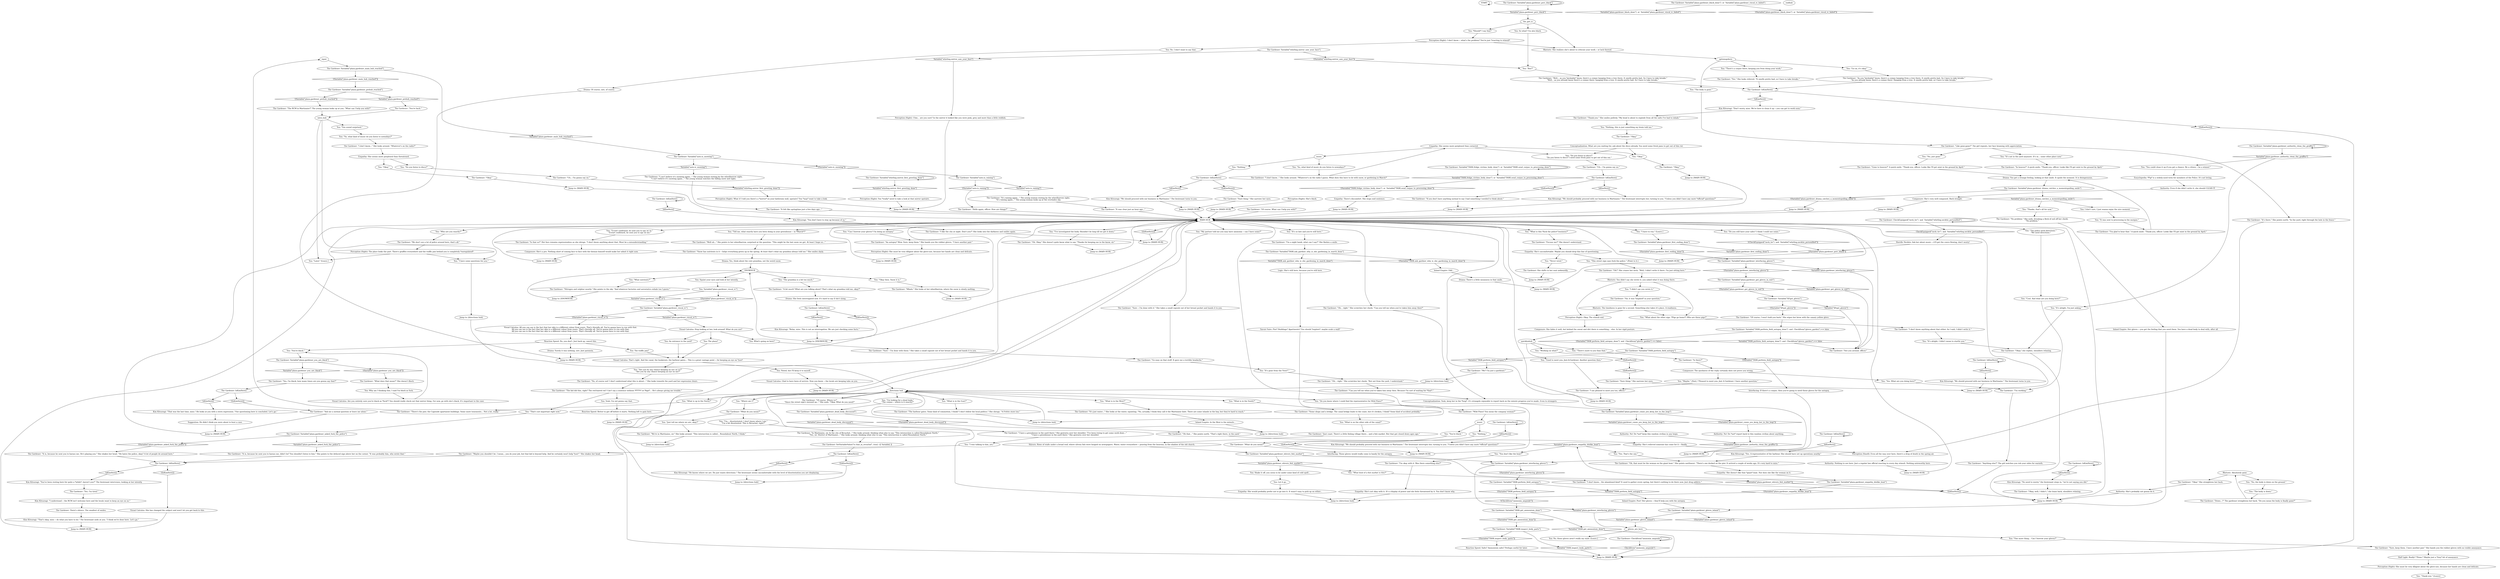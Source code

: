 # PLAZA / THE GARDENER
# The Gardener stands on the corner of Whirling and is there to help you navigate the streets of Martinaise. Later it turns out she's a Union spy. You get to know from here that Joyce is in town.
# ==================================================
digraph G {
	  0 [label="START"];
	  1 [label="input"];
	  2 [label="Savoir Faire: Pier? Buildings? Apartments? You should *explore*, maybe scale a wall?"];
	  3 [label="The Gardener: IsKimHere()"];
	  4 [label="IsKimHere()", shape=diamond];
	  5 [label="!(IsKimHere())", shape=diamond];
	  6 [label="You: \"The body is down.\""];
	  7 [label="The Gardener: \"Oh... right.\" She scratches her cheek. \"Can you tell me when you've taken him away then?\""];
	  8 [label="You: \"The body is gone.\""];
	  9 [label="You: \"Go on, it's okay.\""];
	  10 [label="You: \"But?\""];
	  11 [label="The Gardener: Variable[\"whirling.mirror_first_greeting_done\"]"];
	  12 [label="Variable[\"whirling.mirror_first_greeting_done\"]", shape=diamond];
	  13 [label="!(Variable[\"whirling.mirror_first_greeting_done\"])", shape=diamond];
	  14 [label="The Gardener: IsKimHere()"];
	  15 [label="IsKimHere()", shape=diamond];
	  16 [label="!(IsKimHere())", shape=diamond];
	  17 [label="The Gardener: IsKimHere()"];
	  18 [label="IsKimHere()", shape=diamond];
	  19 [label="!(IsKimHere())", shape=diamond];
	  20 [label="You: \"Yes. That's the one.\""];
	  21 [label="You: \"You don't like the boat?\""];
	  22 [label="You: Let it go."];
	  23 [label="The Gardener: \"Anything else?\" The girl watches you rub your sides for warmth."];
	  24 [label="You: \"Working on what?\""];
	  25 [label="You: \"Cool. And what are you doing here?\""];
	  26 [label="The Gardener: \"Of course. Where to?\"\n\"Since the street sign's messed up...\" She nods. \"Okay. What do you need?\""];
	  27 [label="You: \"Thanks, that's all for now.\""];
	  28 [label="You: What's going on here?"];
	  29 [label="You: The traffic jam?"];
	  30 [label="You: Why am I thinking this, I said I'm black as fuck."];
	  31 [label="music"];
	  32 [label="You: \"Nothing, this is just something my brain told me.\""];
	  33 [label="The Gardener: CheckItem(\"ammonia_ampoule\")"];
	  34 [label="CheckItem(\"ammonia_ampoule\")", shape=diamond];
	  35 [label="!(CheckItem(\"ammonia_ampoule\"))", shape=diamond];
	  36 [label="Inland Empire: Her gloves -- you get the feeling that you need them. You have a dead body to deal with, after all."];
	  37 [label="Composure: She's very well composed. Back straight."];
	  38 [label="The Gardener: Variable[\"plaza.gardener_authority_clean_the_graffito\"]"];
	  39 [label="Variable[\"plaza.gardener_authority_clean_the_graffito\"]", shape=diamond];
	  40 [label="!(Variable[\"plaza.gardener_authority_clean_the_graffito\"])", shape=diamond];
	  41 [label="Jump to: [MAIN HUB]"];
	  42 [label="The Gardener: Variable[\"plaza.gardener_perc_black\"]"];
	  43 [label="Variable[\"plaza.gardener_perc_black\"]", shape=diamond];
	  44 [label="!(Variable[\"plaza.gardener_perc_black\"])", shape=diamond];
	  45 [label="music"];
	  46 [label="The Gardener: IsKimHere()"];
	  47 [label="IsKimHere()", shape=diamond];
	  48 [label="!(IsKimHere())", shape=diamond];
	  49 [label="The Gardener: \"I have a greenhouse in the yard there.\" She gestures over her shoulder. \"I've been trying to get some work done...\"\n\"I have a greenhouse in the yard there.\" She gestures over her shoulder. "];
	  50 [label="The Gardener: \"It's there.\" She points north. \"In the yard, right through the hole in the fence.\""];
	  51 [label="You: \"It was sent to processing in the morgue.\""];
	  52 [label="Drama: Of course, sire, of course."];
	  53 [label="Perception (Sight): Okay. The stimuli end."];
	  54 [label="You: \"It's alright, I didn't mean to startle you.\""];
	  55 [label="Encyclopedia: *Pig* is a widely-used term for members of the Police. It's not loving."];
	  56 [label="The Gardener: \"Okay.\" She straightens her back."];
	  57 [label="You: \"It's gone from the *tree*.\""];
	  58 [label="Jump to: [MAIN HUB]"];
	  59 [label="Rhetoric: She realizes she's about to criticize your work -- or lack thereof."];
	  60 [label="You: \"You're black.\""];
	  61 [label="You: \"So, what kind of music do you listen to nowadays?\""];
	  62 [label="The Gardener: \"We don't see a lot of police around here, that's all.\""];
	  63 [label="The Gardener: \"Me? I'm just a gardener.\""];
	  64 [label="Interfacing: Those gloves would really come in handy for the autopsy."];
	  65 [label="The Gardener: CheckEquipped(\"neck_tie\")  and  Variable[\"whirling.necktie_personified\"]"];
	  66 [label="CheckEquipped(\"neck_tie\")  and  Variable[\"whirling.necktie_personified\"]", shape=diamond];
	  67 [label="!(CheckEquipped(\"neck_tie\")  and  Variable[\"whirling.necktie_personified\"])", shape=diamond];
	  68 [label="The Gardener: \"Sure -- I'm done with them.\" She takes a small capsule out of her breast pocket and hands it to you."];
	  69 [label="Drama: Surely it was nothing, sire. Just paranoia."];
	  70 [label="You: Yeah, I'm not gonna say that."];
	  71 [label="You: \"I was talking to him, yes.\""];
	  72 [label="The Gardener: Variable[\"TASK.fridge_victims_body_done\"]  or  Variable[\"TASK.send_corpse_to_processing_done\"]"];
	  73 [label="Variable[\"TASK.fridge_victims_body_done\"]  or  Variable[\"TASK.send_corpse_to_processing_done\"]", shape=diamond];
	  74 [label="!(Variable[\"TASK.fridge_victims_body_done\"]  or  Variable[\"TASK.send_corpse_to_processing_done\"])", shape=diamond];
	  75 [label="Jump to: [MAIN HUB]"];
	  76 [label="The Gardener: IsKimHere()"];
	  77 [label="IsKimHere()", shape=diamond];
	  78 [label="!(IsKimHere())", shape=diamond];
	  79 [label="Jump to: [directions hub]"];
	  80 [label="Composure: She hides it well, but behind the sweat and dirt there is something... else. In her rigid posture."];
	  81 [label="Authority: Nothing to see here. Just a regular law official reacting to every day stimuli. Nothing noteworthy here."];
	  82 [label="Jump to: [directions hub]"];
	  83 [label="The Gardener: \"Of course. What can I help you with?\""];
	  84 [label="The Gardener: \"Of course, I won't hold you back.\" She wipes her brow with the canary yellow glove."];
	  85 [label="The Gardener: \"There's the pier, the Capeside apartment buildings. Some more tenements... Not a lot, really.\""];
	  86 [label="You: \"What is on the other side of the canal?\""];
	  87 [label="Conceptualization: Yeah, keep her in the *loop*. It's strangely enjoyable to report back on the minute progress you've made. Even to strangers."];
	  88 [label="The Gardener: IsKimHere()"];
	  89 [label="IsKimHere()", shape=diamond];
	  90 [label="!(IsKimHere())", shape=diamond];
	  91 [label="The Gardener: \"I'm a night hawk, what can I say?\" She flashes a smile."];
	  92 [label="Drama: There's a little meanness in that smile."];
	  93 [label="Perception (Smell): Even all the way over here, there's a drop of death in the spring air."];
	  94 [label="You: No. I don't want to say that."];
	  95 [label="Kim Kitsuragi: \"No need to worry,\" the lieutenant steps in, \"we're not saying you did.\""];
	  96 [label="The Gardener: \"Oh. Okay.\" She doesn't quite know what to say. \"Thanks for keeping me in the know, sir.\""];
	  97 [label="Jump to: [MAIN HUB]"];
	  98 [label="You: Shake it off, you seem to be under some kind of cold spell..."];
	  99 [label="The Gardener: Variable[\"plaza.gardener_black_done\"]  or  Variable[\"plaza.gardener_viscal_rc_failed\"]"];
	  100 [label="Variable[\"plaza.gardener_black_done\"]  or  Variable[\"plaza.gardener_viscal_rc_failed\"]", shape=diamond];
	  101 [label="!(Variable[\"plaza.gardener_black_done\"]  or  Variable[\"plaza.gardener_viscal_rc_failed\"])", shape=diamond];
	  102 [label="Jump to: [MAIN HUB]"];
	  103 [label="You: \"I have some questions for you.\""];
	  104 [label="The Gardener: \"It's raining again...\" The young woman resting by the wheelbarrow sighs.\n\"It's raining again...\" The young woman looks up at the overladen sky."];
	  105 [label="gloves_are_here"];
	  106 [label="You: \"My partner told me you may have ammonia -- can I have some?\""];
	  107 [label="You: \"What is in the East?\""];
	  108 [label="The Gardener: \"The harbour gates. Some kind of commotion, I think? I don't follow the local politics.\" She shrugs. \"A Frittte store too.\""];
	  109 [label="You: \"What is in the West?\""];
	  110 [label="Jump to: [directions hub]"];
	  111 [label="Rhetoric: You didn't say she wrote it, you asked what it was doing there."];
	  112 [label="Authority: No! Do *not* keep this random civilian in any loops."];
	  113 [label="The Gardener: \"Snow has nutrients in it -- helps everything green up in the spring. At least that's what my grandma always told me.\" She smiles shyly."];
	  114 [label="The Gardener: \"Mhmh.\" She looks at her wheelbarrow, where the snow is slowly melting."];
	  115 [label="You: \"Are you by any chance keeping an eye on us?\"\n\"Are you by any chance keeping an eye on me?\""];
	  116 [label="Kim Kitsuragi: \"We should probably proceed with our business in Martinaise.\" The lieutenant interrupts her, turning to you. \"Unless you didn't have any more *official* questions?\""];
	  117 [label="You: \"Do you listen to disco?\"\n\"Do you listen to disco? I need some fresh jams to get out of this rut.\""];
	  118 [label="Jump to: [MAIN HUB]"];
	  119 [label="Jump to: [MAIN HUB]"];
	  120 [label="You: \"What about the other sign. *Pigs go home*? Who are these pigs?\""];
	  121 [label="Authority: Even if she didn't write it, she should CLEAN IT."];
	  122 [label="The Gardener: \"Like gone-gone?\" The girl repeats, her face beaming with appreciation."];
	  123 [label="The Gardener: Variable[\"plaza.gardener_main_hub_reached\"]"];
	  124 [label="Variable[\"plaza.gardener_main_hub_reached\"]", shape=diamond];
	  125 [label="!(Variable[\"plaza.gardener_main_hub_reached\"])", shape=diamond];
	  126 [label="The Gardener: \"Yes.\" She looks relieved. \"It smells pretty bad, so I have to take breaks.\""];
	  127 [label="Kim Kitsuragi: \"Yes. A representative of the harbour. She should have set up operations nearby.\""];
	  128 [label="You: \"What is in the South?\""];
	  129 [label="You: \"Maybe.\" (Nod.) \"Pleased to meet you, Just A Gardener. I have another question.\""];
	  130 [label="You: Squint your eyes and look at her intently."];
	  131 [label="You: Variable[\"plaza.gardener_viscal_rc\"]"];
	  132 [label="Variable[\"plaza.gardener_viscal_rc\"]", shape=diamond];
	  133 [label="!(Variable[\"plaza.gardener_viscal_rc\"])", shape=diamond];
	  134 [label="The Gardener: Variable[\"plaza.gardener_viscal_rc\"]"];
	  135 [label="Variable[\"plaza.gardener_viscal_rc\"]", shape=diamond];
	  136 [label="!(Variable[\"plaza.gardener_viscal_rc\"])", shape=diamond];
	  137 [label="Visual Calculus: Are you entirely sure you're black as *fuck*? You should really check out that mirror thing. For now, go with she's black. It's important to the case."];
	  138 [label="Jump to: [MAIN HUB]"];
	  139 [label="The Gardener: Variable[\"TASK.perform_field_autopsy\"]"];
	  140 [label="Variable[\"TASK.perform_field_autopsy\"]", shape=diamond];
	  141 [label="!(Variable[\"TASK.perform_field_autopsy\"])", shape=diamond];
	  142 [label="The Gardener: Variable[\"TASK.ask_gardner_why_is_she_gardening_in_march_done\"]"];
	  143 [label="Variable[\"TASK.ask_gardner_why_is_she_gardening_in_march_done\"]", shape=diamond];
	  144 [label="!(Variable[\"TASK.ask_gardner_why_is_she_gardening_in_march_done\"])", shape=diamond];
	  145 [label="You: \"I have to run.\" [Leave.]"];
	  146 [label="The Gardener: \"Oh that...\" She points north. \"That's right there, in the yard.\""];
	  147 [label="Jump to: [MAIN HUB]"];
	  148 [label="You: So what? I'm also black."];
	  149 [label="Perception (Sight): I don't know -- what's the problem? You're just *reacting to stimuli*."];
	  150 [label="The Gardener: \"I don't know...\" She looks around. \"Whatever's on the radio?\""];
	  151 [label="Jump to: [directions hub]"];
	  152 [label="intro_hub"];
	  153 [label="You: \"Good to meet you, Just-A-Gardener. Another question then.\""];
	  154 [label="The Gardener: Variable[\"plaza.gardener_first_ending_done\"]"];
	  155 [label="Variable[\"plaza.gardener_first_ending_done\"]", shape=diamond];
	  156 [label="!(Variable[\"plaza.gardener_first_ending_done\"])", shape=diamond];
	  157 [label="The Gardener: \"Some shops and a bridge. The canal bridge leads to the coast, but it's broken, I think? Some kind of accident probably.\""];
	  158 [label="Empathy: She's not okay with it. It's a display of power and she feels threatened by it. You don't know why."];
	  159 [label="Jump to: [MAIN HUB]"];
	  160 [label="Perception (Sight): The place looks the part. There's graffito everywhere and the traffic jam behind you is completely *unregulated*."];
	  161 [label="Jump to: [MAIN HUB]"];
	  162 [label="The Gardener: Variable[\"TASK.inspect_body_parts\"]"];
	  163 [label="Variable[\"TASK.inspect_body_parts\"]", shape=diamond];
	  164 [label="!(Variable[\"TASK.inspect_body_parts\"])", shape=diamond];
	  165 [label="You: \"You could clean it up if you get a chance. Be a citizen -- be a winner.\""];
	  166 [label="Empathy: There's discomfort. She stops mid sentence."];
	  167 [label="Perception (Sight): She's black."];
	  168 [label="Kim Kitsuragi: \"We should proceed with our business in Martinaise.\" The lieutenant turns to you."];
	  169 [label="The Gardener: \"I don't know... the abandoned kind? It used to gather every spring, but there's nothing to do there now. Just drug addicts.\""];
	  170 [label="The Gardener: \"Uh... I'm gonna say no.\""];
	  171 [label="The Gardener: \"I'm glad to hear that.\" A quick smile. \"Thank you, officer. Looks like I'll get mint in the ground by April.\""];
	  172 [label="You: I don't care, I just wanna enjoy the nice moment."];
	  173 [label="Empathy: She seems more perplexed than cornered."];
	  174 [label="Composure: She's a pro. Nothing short of coming face to face with the fatman himself would make her admit it right now."];
	  175 [label="You: \"What is this *fuck the police* business?\""];
	  176 [label="The Gardener: \"Excuse me?\" She doesn't understand."];
	  177 [label="MAIN HUB"];
	  178 [label="The Gardener: Variable[\"auto.is_raining\"]"];
	  179 [label="Variable[\"auto.is_raining\"]", shape=diamond];
	  180 [label="!(Variable[\"auto.is_raining\"])", shape=diamond];
	  181 [label="The Gardener: Variable[\"auto.is_snowing\"]"];
	  182 [label="Variable[\"auto.is_snowing\"]", shape=diamond];
	  183 [label="!(Variable[\"auto.is_snowing\"])", shape=diamond];
	  184 [label="the_girl_is"];
	  185 [label="You: \"Nothing.\""];
	  186 [label="The Gardener: \"You're back.\""];
	  187 [label="The Gardener: \"Thank you.\" She smiles politely. \"My head is about to explode from all the salts I've had to inhale.\""];
	  188 [label="The Gardener: Variable[\"TASK.perform_field_autopsy\"]"];
	  189 [label="Variable[\"TASK.perform_field_autopsy\"]", shape=diamond];
	  190 [label="!(Variable[\"TASK.perform_field_autopsy\"])", shape=diamond];
	  191 [label="The Gardener: \"Go easy on that stuff. It gave me a terrible headache.\""];
	  192 [label="You: \"Okay then. Snow it is.\""];
	  193 [label="Jump to: [SNOWHUB]"];
	  194 [label="Visual Calculus: That's right. And the canal, the bookstore, the harbour gates... This is a great vantage point -- for keeping an eye on *you*."];
	  195 [label="The Gardener: \"Okay.\""];
	  196 [label="You: \"It's so late and you're still here.\""];
	  197 [label="Inland Empire: Odd..."];
	  198 [label="Jump to: [MAIN HUB]"];
	  199 [label="You: \"Evrart confirmed, he sent you to spy on us.\"\n\"Evrart confirmed, he sent you to spy on me.\""];
	  200 [label="The Gardener: \"Okay,\" she replies, shoulders relaxing."];
	  201 [label="You: \"I've investigated the body. Shouldn't be long till we get it down.\""];
	  202 [label="You: \"No, the body is down on the ground.\""];
	  203 [label="You: \"I'm looking for a dead body.\"\n\"The corpse -- where is it exactly?\""];
	  204 [label="The Gardener: \"Oh, that must be the woman on the giant boat.\" She points northwest. \"There's one docked on the pier. It arrived a couple of weeks ago. It's very hard to miss.\""];
	  205 [label="The Gardener: Variable[\"plaza.gardener_prehub_reached\"]"];
	  206 [label="Variable[\"plaza.gardener_prehub_reached\"]", shape=diamond];
	  207 [label="!(Variable[\"plaza.gardener_prehub_reached\"])", shape=diamond];
	  208 [label="The Gardener: Variable[\"plaza.gardener_gloves_inland\"]"];
	  209 [label="Variable[\"plaza.gardener_gloves_inland\"]", shape=diamond];
	  210 [label="!(Variable[\"plaza.gardener_gloves_inland\"])", shape=diamond];
	  211 [label="The Gardener: \"Oh?\" She cranes her neck. \"Well, I didn't write it there. I'm just sitting here.\""];
	  212 [label="Drama: You get a strange feeling, looking at that smile. It spoils the moment. It is disingenuous."];
	  213 [label="The Gardener: \"Ask me a normal question or leave me alone.\""];
	  214 [label="You: Noted, but I'll keep it to myself."];
	  215 [label="The Gardener: Variable[\"plaza.gardener_asked_fuck_the_police\"]"];
	  216 [label="Variable[\"plaza.gardener_asked_fuck_the_police\"]", shape=diamond];
	  217 [label="!(Variable[\"plaza.gardener_asked_fuck_the_police\"])", shape=diamond];
	  218 [label="Jump to: [MAIN HUB]"];
	  219 [label="The Gardener: \"If you don't have anything normal to say I had something I needed to think about.\""];
	  220 [label="Conceptualization: What are you waiting for, ask about the disco already. You need some fresh jams to get out of this rut."];
	  221 [label="Inland Empire: In the West is the miracle..."];
	  222 [label="The Gardener: Variable[\"XP.got_gloves\"]"];
	  223 [label="Variable[\"XP.got_gloves\"]", shape=diamond];
	  224 [label="!(Variable[\"XP.got_gloves\"])", shape=diamond];
	  225 [label="The Gardener: \"Is that so?\" Her face remains expressionless as she shrugs. \"I don't know anything about that. Must be a misunderstanding.\""];
	  226 [label="Jump to: [MAIN HUB]"];
	  227 [label="You: \"Never mind.\""];
	  228 [label="The Gardener: \"In heaven?\" A quick smile. \"Thank you, officer. Looks like I'll get mint in the ground by April.\""];
	  229 [label="Jump to: [MAIN HUB]"];
	  230 [label="The Gardener: \"I am pleased to meet you too, officer.\""];
	  231 [label="The Gardener: \"Sure -- I'm done with it.\" She takes a small capsule out of her breast pocket and hands it to you."];
	  232 [label="directions hub"];
	  233 [label="You: \"I didn't say you wrote it.\""];
	  234 [label="The Gardener: \"Sir, it was *implied* in your question.\""];
	  235 [label="Rhetoric: The timidness is gone for a second. Something else takes it's place. A readiness."];
	  236 [label="Visual Calculus: All you can see is the fact that her skin is a different colour from yours. That's literally all. You're gonna have to run with that.\nAll you can see is the fact that her skin is a different colour from yours. That's literally all. You're gonna have to run with that.\nAll you can see is the fact that her skin is a different colour from yours. That's literally all. You're gonna have to run with that."];
	  237 [label="Reaction Speed: Better to get off before it starts. Nothing left to gain here."];
	  238 [label="The Gardener: \"It is, because he sent you to harass me, didn't he? You shouldn't listen to him.\" She points to the defaced sign above her on the corner. \"It was probably him, who wrote that.\""];
	  239 [label="The Gardener: There's silence. The smallest of smiles."];
	  240 [label="Jump to: [MAIN HUB]"];
	  241 [label="The Gardener: \"What does that mean?\" She doesn't flinch."];
	  242 [label="The Gardener: Variable[\"plaza.gardener_interfacing_gloves\"]"];
	  243 [label="Variable[\"plaza.gardener_interfacing_gloves\"]", shape=diamond];
	  244 [label="!(Variable[\"plaza.gardener_interfacing_gloves\"])", shape=diamond];
	  245 [label="Logic: She's still here, because you're still here."];
	  246 [label="Jump to: [MAIN HUB]"];
	  247 [label="You: \"It's alright, I'm just asking.\""];
	  248 [label="You: \"Can I borrow your gloves? I'm doing an autopsy.\""];
	  249 [label="The Gardener: \"It was clear just an hour ago...\""];
	  250 [label="The Gardener: \"What do you mean?\""];
	  251 [label="You: \"Later.\" [Leave.]"];
	  252 [label="The Gardener: \"See you around, officer.\""];
	  253 [label="The Gardener: \"In Martinaise, sir. In the city of Revachol...\" She looks around, thinking what else to say. \"This intersection is called Roundabout North.\"\n\"Yes, sir. District of Martinaise...\" She looks around, thinking what else to say. \"This intersection is called Roundabout North.\""];
	  254 [label="The Gardener: \"Wild Pines? You mean the company woman?\""];
	  255 [label="You: \"Tell me, what exactly have you been doing in your greenhouse -- in *March*?\""];
	  256 [label="The Gardener: \"Sure thing.\" She narrows her eyes."];
	  257 [label="The Gardener: \"A bit much? What are you talking about? That's what my grandma told me, okay?\""];
	  258 [label="You: \"What nutrients?\""];
	  259 [label="Reaction Speed: No, you don't. Just back up, cancel this."];
	  260 [label="The Gardener: IsKimHere()"];
	  261 [label="IsKimHere()", shape=diamond];
	  262 [label="!(IsKimHere())", shape=diamond];
	  263 [label="The Gardener: \"Uh... I'm gonna say no.\""];
	  264 [label="Inland Empire: Psst! Her gloves -- they'll help you with the autopsy."];
	  265 [label="Visual Calculus: She has changed the subject and won't let you get back to this."];
	  266 [label="Jump to: [directions hub]"];
	  267 [label="You: \"This street sign says fuck the police.\" (Point to it.)"];
	  268 [label="The Gardener: \"I don't know anything about that either. As I said, I didn't write it.\""];
	  269 [label="The Gardener: \"Down...?\" The gardener straightens her back. \"Do you mean the body is finally gone?\""];
	  270 [label="You: \"It's not in the yard anymore. It's in... some other place now.\""];
	  271 [label="The Gardener: \"It felt like springtime just a few days ago...\""];
	  272 [label="optionsgohere"];
	  273 [label="Kim Kitsuragi: \"Don't worry, miss. We're here to clean it up -- you can get to work soon.\""];
	  274 [label="You: \"You sound surprised.\""];
	  275 [label="The Gardener: \"I can't believe it's snowing again...\" The young woman resting by the wheelbarrow sighs.\n\"I can't believe it's snowing again...\" The young woman watches the falling snow and sighs."];
	  276 [label="You: \"One more thing... Can I borrow your gloves?\""];
	  277 [label="You: \"Do you still have your salts? I think I could use some.\""];
	  278 [label="The Gardener: \"It's just water...\" She looks at the water, squinting. \"No, actually, I think they call it the Martinaise Inlet. There are some islands in the bay, but they're hard to reach.\""];
	  279 [label="The Gardener: \"We're in Martinaise, sir.\" She looks around. \"This intersection is called... Roundabout North, I think.\""];
	  280 [label="Kim Kitsuragi: \"He knows where we are. He just wants directions.\" The lieutenant seems uncomfortable with the level of disorientation you are displaying."];
	  281 [label="The Gardener: Variable[\"TASK.perform_field_autopsy_done\"]  and  CheckItem(\"gloves_garden\") == false"];
	  282 [label="Variable[\"TASK.perform_field_autopsy_done\"]  and  CheckItem(\"gloves_garden\") == false", shape=diamond];
	  283 [label="!(Variable[\"TASK.perform_field_autopsy_done\"]  and  CheckItem(\"gloves_garden\") == false)", shape=diamond];
	  284 [label="Rhetoric: Absolutely gone."];
	  285 [label="The Gardener: Variable[\"plaza.gardener_conze_yes_keep_her_in_the_loop\"]"];
	  286 [label="Variable[\"plaza.gardener_conze_yes_keep_her_in_the_loop\"]", shape=diamond];
	  287 [label="!(Variable[\"plaza.gardener_conze_yes_keep_her_in_the_loop\"])", shape=diamond];
	  288 [label="Drama: Yes, think about the cute grandma, not the weird snow."];
	  289 [label="The Gardener: IsKimHere()"];
	  290 [label="IsKimHere()", shape=diamond];
	  291 [label="!(IsKimHere())", shape=diamond];
	  292 [label="The Gardener: IsKimHere()"];
	  293 [label="IsKimHere()", shape=diamond];
	  294 [label="!(IsKimHere())", shape=diamond];
	  295 [label="Kim Kitsuragi: \"You've been resting here for quite a *while*, haven't you?\" The lieutenant intervenes, looking at her intently."];
	  296 [label="Visual Calculus: Glad to have been of service. Now you know -- the locals are keeping tabs on you."];
	  297 [label="Suggestion: He didn't think you were about to bust a case."];
	  298 [label="Kim Kitsuragi: \"We should proceed with our business in Martinaise.\" The lieutenant turns to you."];
	  299 [label="The Gardener: \"I like the city at night. Don't you?\" She looks into the darkness and smiles again."];
	  300 [label="Jump to: [MAIN HUB]"];
	  301 [label="Jump to: [MAIN HUB]"];
	  302 [label="You: \"No, just gone.\""];
	  303 [label="The Gardener: \"As you *probably* know, there's a corpse hanging from a tree there. It smells pretty bad. So I have to take breaks.\"\n\"As you already know, there's a corpse there. Hanging from a tree. It smells pretty bad, so I have to take breaks.\""];
	  304 [label="The Gardener: IsKimHere()"];
	  305 [label="IsKimHere()", shape=diamond];
	  306 [label="!(IsKimHere())", shape=diamond];
	  307 [label="The Gardener: \"I'm working.\""];
	  308 [label="The Gardener: \"Sure, keep them. I have another pair.\" She hands you the rubber gloves with no visible annoyance."];
	  309 [label="The Gardener: \"Just coast. There's a little fishing village there... and a fish market. But that got closed down ages ago.\""];
	  310 [label="The Gardener: \"What do you mean?\""];
	  311 [label="Reaction Speed: Salts? Ammonium salts? Perhaps useful for later."];
	  312 [label="You: The plaza?"];
	  313 [label="Jump to: [MAIN HUB]"];
	  314 [label="Kim Kitsuragi: \"I understand -- the RCM isn't welcome here and the locals want to keep an eye on us.\""];
	  315 [label="Kim Kitsuragi: \"That was the last time, miss.\" He looks at you with a stern expression. \"Our questioning here is concluded. Let's go.\""];
	  316 [label="You: \"Nothing.\""];
	  317 [label="You: \"The police need directions.\"\n\"We need directions.\""];
	  318 [label="Perception (Sight): Uhm... are you sure? In the mirror it looked like you were pink, grey and more than a little reddish."];
	  319 [label="Perception (Sight): You *really* need to take a look at that mirror upstairs."];
	  320 [label="You: \"There's more to you than that.\""];
	  321 [label="You: \"Who are you exactly?\""];
	  322 [label="The Gardener: \"Okay.\""];
	  323 [label="Authority: She's probably not gonna do it."];
	  324 [label="You: An entrance to the yard?"];
	  325 [label="The Gardener: Variable[\"plaza.gardener_you_are_black\"]"];
	  326 [label="Variable[\"plaza.gardener_you_are_black\"]", shape=diamond];
	  327 [label="!(Variable[\"plaza.gardener_you_are_black\"])", shape=diamond];
	  328 [label="You: \"So, what kind of music do you listen to nowadays?\""];
	  329 [label="Half Light: Really? *None.* Maybe just a *tiny* bit of annoyance."];
	  330 [label="Jump to: [MAIN HUB]"];
	  331 [label="The Gardener: \"Oh... right.\" She scratches her cheek. \"But not from the yard. I understand.\""];
	  332 [label="You: *Should* I say that?"];
	  333 [label="The Gardener: Variable[\"whirling.mirror_saw_your_face\"]"];
	  334 [label="Variable[\"whirling.mirror_saw_your_face\"]", shape=diamond];
	  335 [label="!(Variable[\"whirling.mirror_saw_your_face\"])", shape=diamond];
	  336 [label="Kim Kitsuragi: \"We should probably proceed with our business in Martinaise.\" The lieutenant interrupts her, turning to you. \"Unless you didn't have any more *official* questions?\""];
	  337 [label="Empathy: She doesn't like that *giant* boat. Nor does she like the woman on it."];
	  338 [label="Jump to: [MAIN HUB]"];
	  339 [label="The Gardener: \"Is there?\""];
	  340 [label="Composure: The quickness of the reply certainly does not prove you wrong."];
	  341 [label="The Gardener: Variable[\"plaza.gardener_got_gloves_in_exit\"]"];
	  342 [label="Variable[\"plaza.gardener_got_gloves_in_exit\"]", shape=diamond];
	  343 [label="!(Variable[\"plaza.gardener_got_gloves_in_exit\"])", shape=diamond];
	  344 [label="The Gardener: \"Hello again, officer. How are things?\""];
	  345 [label="You: \"Where am I?\""];
	  346 [label="You: \"Do you know where I could find the representative for Wild Pines?\""];
	  347 [label="The Gardener: IsKimHere()"];
	  348 [label="IsKimHere()", shape=diamond];
	  349 [label="!(IsKimHere())", shape=diamond];
	  350 [label="The Gardener: Variable[\"plaza.gardener_drama_catches_a_momentspoiling_smile\"]"];
	  351 [label="Variable[\"plaza.gardener_drama_catches_a_momentspoiling_smile\"]", shape=diamond];
	  352 [label="!(Variable[\"plaza.gardener_drama_catches_a_momentspoiling_smile\"])", shape=diamond];
	  353 [label="Kim Kitsuragi: \"Relax, miss. This is not an interrogation. We are just checking some facts.\""];
	  354 [label="Jump to: [SNOWHUB]"];
	  355 [label="The Gardener: IsKimHere()"];
	  356 [label="IsKimHere()", shape=diamond];
	  357 [label="!(IsKimHere())", shape=diamond];
	  358 [label="Kim Kitsuragi: \"You don't have to stay up because of us.\""];
	  359 [label="Jump to: [MAIN HUB]"];
	  360 [label="The Gardener: \"Gone to heaven?\" A quick smile. \"Thank you, officer. Looks like I'll get mint in the ground by April.\""];
	  361 [label="You: \"There's a corpse there, keeping you from doing your work.\""];
	  362 [label="Jump to: [MAIN HUB]"];
	  363 [label="The Gardener: Variable[\"plaza.gardener_empathy_dislike_boat\"]"];
	  364 [label="Variable[\"plaza.gardener_empathy_dislike_boat\"]", shape=diamond];
	  365 [label="!(Variable[\"plaza.gardener_empathy_dislike_boat\"])", shape=diamond];
	  366 [label="The Gardener: Variable[\"plaza.gardener_shivers_fish_market\"]"];
	  367 [label="Variable[\"plaza.gardener_shivers_fish_market\"]", shape=diamond];
	  368 [label="!(Variable[\"plaza.gardener_shivers_fish_market\"])", shape=diamond];
	  369 [label="You: \"What kind of a fish market is this?\""];
	  370 [label="quicklyahub"];
	  371 [label="Jump to: [MAIN HUB]"];
	  372 [label="You: \"What is up in the North?\""];
	  373 [label="Empathy: She seems more perplexed than threatened."];
	  374 [label="Horrific Necktie: Ask her about music -- it'll get the convo flowing, don't worry!"];
	  375 [label="The Gardener: \"Can you tell me when you've taken him away then. Because I'm sort of waiting for *that*.\""];
	  376 [label="The Gardener: \"No, of course not! I don't understand what this is about...\" She looks towards the yard and her expression clears."];
	  377 [label="The Gardener: \"Maybe you shouldn't be. I mean... you do your job, but that kid is beyond help. And he certainly won't help *you*.\" She shakes her head."];
	  378 [label="The Gardener: \"Yes. I'm tired.\""];
	  379 [label="You: \"Okay.\""];
	  380 [label="The Gardener: \"I don't know...\" She looks around. \"Whatever's on the radio I guess. What does this have to do with snow, or gardening in March?\""];
	  381 [label="The Gardener: SetVariableValue(\"tc.that_in_revachol\", true) --[[ Variable[ ]]"];
	  382 [label="Jump to: [MAIN HUB]"];
	  383 [label="The Gardener: Variable[\"plaza.gardener_dead_body_discussed\"]"];
	  384 [label="Variable[\"plaza.gardener_dead_body_discussed\"]", shape=diamond];
	  385 [label="!(Variable[\"plaza.gardener_dead_body_discussed\"])", shape=diamond];
	  386 [label="You: No, those gloves aren't really my style. [Leave.]"];
	  387 [label="The Gardener: \"No problem.\" She nods, brushing a fleck of soil off her cheek.\n\"No problem.\""];
	  388 [label="You: \"I'm... disorientated. I don't know where I am.\"\n\"I'm a bit disoriented. This is Revachol, right?\""];
	  389 [label="You: \"Just tell me where we are, okay?\""];
	  390 [label="endhub"];
	  391 [label="Jump to: [MAIN HUB]"];
	  392 [label="Visual Calculus: Stop looking at her, look around! What do you see?"];
	  393 [label="You: \"You're black.\""];
	  394 [label="The Gardener: \"The kid did this, right? The red-haired rat? Can't say a sentence without *f****t* or *kipt*... He's always giving me trouble.\""];
	  395 [label="The Gardener: \"It is, because he sent you to harass me. He's playing you.\" She shakes her head. \"He hates the police, okay? A lot of people do around here.\""];
	  396 [label="The Gardener: She shifts in her seat awkwardly."];
	  397 [label="Jump to: [directions hub]"];
	  398 [label="The Gardener: \"An autopsy? Wow. Sure, keep them.\" She hands you the rubber gloves. \"I have another pair.\""];
	  399 [label="Empathy: She's relieved someone has come for it -- finally."];
	  400 [label="Perception (Sight): She must be very diligent about the glove-use, because her hands are clean and delicate."];
	  401 [label="Perception (Sight): She must be very diligent about the glove-use, because her hands are clean and delicate."];
	  402 [label="The Gardener: Variable[\"plaza.gardener_interfacing_gloves\"]"];
	  403 [label="Variable[\"plaza.gardener_interfacing_gloves\"]", shape=diamond];
	  404 [label="!(Variable[\"plaza.gardener_interfacing_gloves\"])", shape=diamond];
	  405 [label="Authority: No! Do *not* report back to this random civilian about anything."];
	  406 [label="You: \"The grandma is a bit too much.\""];
	  407 [label="The Gardener: \"Nitrogen and sulphur mostly.\" She points to the sky. \"And whatever factories and aerostatics exhale too I guess.\""];
	  408 [label="Kim Kitsuragi: \"That's okay, miss -- do what you have to do.\" The lieutenant nods at you. \"I think we're done here. Let's go.\""];
	  409 [label="The Gardener: \"Okay.\""];
	  410 [label="You: \"Thank you.\" [Leave]"];
	  411 [label="Empathy: She's uncomfortable. Maybe you should drop this line of questioning."];
	  412 [label="Jump to: [MAIN HUB]"];
	  413 [label="Jump to: [directions hub]"];
	  414 [label="The Gardener: \"Well... as you *probably* know, there's a corpse hanging from a tree there. It smells pretty bad. So I have to take breaks.\"\n\"Well... as you already know there's a corpse there, hanging from a tree. It smells pretty bad. So I have to take breaks.\""];
	  415 [label="Perception (Sight): What if I told you there's a *mirror* on your bathroom wall, upstairs? You *may* want to take a look."];
	  416 [label="The Gardener: \"I'm okay with it. Was there something else?\""];
	  417 [label="Empathy: She would probably prefer not to go into it. It wasn't easy to pick up on either..."];
	  418 [label="Shivers: Rows of stalls under a broad roof, where silvery fish were heaped on newspapers. Water, water everywhere -- pouring from the heavens, in the shadow of the old church."];
	  419 [label="Jump to: [MAIN HUB]"];
	  420 [label="The Gardener: \"The RCM in Martinaise?\" The young woman looks up at you. \"What can I help you with?\""];
	  421 [label="Interfacing: If there's a corpse, then you're going to need those gloves for the autopsy."];
	  422 [label="You: \"Do you listen to disco?\""];
	  423 [label="You: \"Okay.\""];
	  424 [label="You: \"Yes. What are you doing here?\""];
	  425 [label="The Gardener: \"Okay, well, I didn't,\" she leans back, shoulders relaxing."];
	  426 [label="The Gardener: \"Well uh...\" She points to her wheelbarrow, surprised at the question. \"This might be the last snow we get. At least I hope so...\""];
	  427 [label="SNOWHUB"];
	  428 [label="Drama: She feels interrogated now. It's hard to say if she's lying."];
	  429 [label="You: \"That's not important right now.\""];
	  430 [label="The Gardener: \"Yes, I'm black, how many times are you gonna say that?\""];
	  431 [label="The Gardener: \"Sure thing.\" She narrows her eyes."];
	  432 [label="The Gardener: Variable[\"TASK.get_ammonium_done\"]"];
	  433 [label="Variable[\"TASK.get_ammonium_done\"]", shape=diamond];
	  434 [label="!(Variable[\"TASK.get_ammonium_done\"])", shape=diamond];
	  0 -> 0
	  1 -> 123
	  2 -> 397
	  3 -> 3
	  3 -> 4
	  4 -> 358
	  5 -> 300
	  6 -> 269
	  7 -> 87
	  8 -> 122
	  9 -> 303
	  10 -> 414
	  11 -> 11
	  11 -> 12
	  12 -> 319
	  13 -> 415
	  14 -> 14
	  14 -> 15
	  15 -> 336
	  16 -> 412
	  17 -> 17
	  17 -> 18
	  18 -> 168
	  19 -> 256
	  20 -> 204
	  21 -> 416
	  22 -> 417
	  23 -> 78
	  24 -> 48
	  25 -> 307
	  26 -> 232
	  27 -> 387
	  28 -> 68
	  29 -> 194
	  30 -> 137
	  31 -> 328
	  31 -> 316
	  32 -> 195
	  33 -> 33
	  33 -> 34
	  34 -> 362
	  35 -> 432
	  36 -> 208
	  37 -> 118
	  38 -> 38
	  38 -> 39
	  39 -> 165
	  39 -> 247
	  40 -> 75
	  41 -> 177
	  42 -> 42
	  42 -> 43
	  43 -> 184
	  44 -> 147
	  45 -> 185
	  45 -> 60
	  46 -> 46
	  46 -> 47
	  47 -> 127
	  48 -> 19
	  49 -> 71
	  50 -> 93
	  51 -> 171
	  52 -> 391
	  53 -> 80
	  54 -> 200
	  55 -> 121
	  56 -> 323
	  57 -> 331
	  58 -> 177
	  59 -> 272
	  60 -> 250
	  61 -> 150
	  62 -> 160
	  63 -> 79
	  64 -> 242
	  65 -> 65
	  65 -> 66
	  66 -> 374
	  67 -> 44
	  68 -> 191
	  69 -> 391
	  70 -> 237
	  71 -> 377
	  72 -> 72
	  72 -> 73
	  73 -> 74
	  74 -> 166
	  75 -> 177
	  76 -> 76
	  76 -> 77
	  77 -> 95
	  78 -> 301
	  79 -> 232
	  80 -> 370
	  81 -> 419
	  82 -> 232
	  83 -> 177
	  84 -> 281
	  85 -> 1
	  86 -> 309
	  87 -> 285
	  88 -> 89
	  88 -> 90
	  89 -> 298
	  90 -> 431
	  91 -> 142
	  92 -> 119
	  93 -> 81
	  94 -> 52
	  95 -> 425
	  96 -> 97
	  97 -> 177
	  98 -> 22
	  99 -> 100
	  99 -> 101
	  102 -> 177
	  103 -> 82
	  104 -> 249
	  105 -> 386
	  105 -> 276
	  106 -> 231
	  107 -> 108
	  108 -> 397
	  109 -> 278
	  110 -> 232
	  111 -> 120
	  111 -> 233
	  111 -> 53
	  112 -> 40
	  113 -> 288
	  114 -> 246
	  115 -> 376
	  116 -> 218
	  117 -> 263
	  118 -> 177
	  119 -> 177
	  120 -> 268
	  121 -> 37
	  122 -> 50
	  122 -> 302
	  122 -> 270
	  123 -> 124
	  123 -> 125
	  124 -> 181
	  125 -> 205
	  126 -> 304
	  127 -> 204
	  128 -> 157
	  129 -> 230
	  130 -> 131
	  131 -> 132
	  131 -> 133
	  132 -> 134
	  133 -> 134
	  134 -> 136
	  134 -> 135
	  135 -> 392
	  136 -> 236
	  137 -> 393
	  138 -> 177
	  139 -> 140
	  139 -> 141
	  140 -> 264
	  141 -> 35
	  142 -> 144
	  142 -> 143
	  143 -> 245
	  144 -> 197
	  145 -> 154
	  146 -> 399
	  147 -> 177
	  148 -> 10
	  149 -> 59
	  149 -> 94
	  150 -> 373
	  151 -> 232
	  152 -> 274
	  152 -> 251
	  152 -> 103
	  153 -> 230
	  154 -> 155
	  154 -> 156
	  156 -> 402
	  157 -> 86
	  158 -> 151
	  159 -> 177
	  160 -> 251
	  160 -> 103
	  161 -> 177
	  162 -> 163
	  162 -> 164
	  163 -> 362
	  164 -> 311
	  165 -> 55
	  166 -> 58
	  167 -> 41
	  168 -> 330
	  169 -> 78
	  170 -> 13
	  171 -> 212
	  172 -> 51
	  173 -> 379
	  173 -> 117
	  173 -> 31
	  174 -> 226
	  175 -> 176
	  176 -> 411
	  177 -> 321
	  177 -> 196
	  177 -> 5
	  177 -> 199
	  177 -> 7
	  177 -> 201
	  177 -> 106
	  177 -> 175
	  177 -> 145
	  177 -> 277
	  177 -> 248
	  177 -> 317
	  177 -> 255
	  178 -> 179
	  178 -> 180
	  179 -> 104
	  180 -> 344
	  181 -> 182
	  181 -> 183
	  182 -> 275
	  183 -> 178
	  184 -> 148
	  184 -> 59
	  184 -> 332
	  185 -> 16
	  186 -> 152
	  187 -> 32
	  188 -> 189
	  188 -> 190
	  189 -> 63
	  190 -> 421
	  191 -> 57
	  192 -> 114
	  193 -> 427
	  194 -> 115
	  194 -> 214
	  195 -> 220
	  196 -> 91
	  197 -> 92
	  198 -> 177
	  199 -> 225
	  200 -> 301
	  201 -> 96
	  202 -> 6
	  203 -> 383
	  204 -> 337
	  205 -> 206
	  205 -> 207
	  206 -> 186
	  207 -> 420
	  208 -> 209
	  208 -> 210
	  209 -> 105
	  211 -> 111
	  212 -> 350
	  213 -> 240
	  214 -> 296
	  215 -> 216
	  215 -> 217
	  216 -> 238
	  217 -> 395
	  218 -> 177
	  219 -> 218
	  220 -> 379
	  220 -> 117
	  221 -> 266
	  222 -> 224
	  222 -> 223
	  223 -> 252
	  224 -> 84
	  225 -> 174
	  226 -> 177
	  227 -> 396
	  228 -> 212
	  229 -> 177
	  230 -> 371
	  231 -> 191
	  232 -> 128
	  232 -> 26
	  232 -> 107
	  232 -> 203
	  232 -> 109
	  232 -> 372
	  232 -> 345
	  232 -> 346
	  233 -> 234
	  234 -> 235
	  235 -> 120
	  235 -> 53
	  236 -> 259
	  237 -> 159
	  238 -> 292
	  239 -> 408
	  240 -> 177
	  241 -> 30
	  242 -> 243
	  242 -> 244
	  243 -> 105
	  244 -> 139
	  245 -> 2
	  246 -> 177
	  247 -> 200
	  248 -> 398
	  249 -> 177
	  250 -> 64
	  253 -> 381
	  254 -> 45
	  255 -> 426
	  256 -> 330
	  257 -> 428
	  258 -> 407
	  259 -> 393
	  259 -> 69
	  259 -> 29
	  260 -> 261
	  260 -> 262
	  261 -> 315
	  262 -> 213
	  263 -> 355
	  264 -> 208
	  265 -> 313
	  266 -> 232
	  267 -> 211
	  268 -> 54
	  269 -> 284
	  270 -> 228
	  271 -> 177
	  272 -> 8
	  272 -> 9
	  272 -> 361
	  273 -> 187
	  274 -> 61
	  275 -> 271
	  276 -> 308
	  277 -> 67
	  278 -> 221
	  279 -> 413
	  280 -> 110
	  281 -> 282
	  281 -> 283
	  282 -> 252
	  283 -> 188
	  284 -> 56
	  284 -> 202
	  285 -> 286
	  285 -> 287
	  286 -> 112
	  287 -> 405
	  288 -> 427
	  289 -> 290
	  289 -> 291
	  290 -> 353
	  291 -> 354
	  292 -> 293
	  292 -> 294
	  293 -> 295
	  294 -> 265
	  295 -> 378
	  296 -> 138
	  297 -> 240
	  298 -> 359
	  299 -> 300
	  300 -> 177
	  301 -> 177
	  302 -> 360
	  303 -> 304
	  304 -> 305
	  304 -> 306
	  305 -> 273
	  306 -> 362
	  307 -> 23
	  308 -> 329
	  309 -> 418
	  310 -> 388
	  310 -> 389
	  311 -> 362
	  312 -> 194
	  313 -> 177
	  314 -> 239
	  315 -> 297
	  316 -> 88
	  317 -> 25
	  318 -> 338
	  319 -> 338
	  320 -> 339
	  321 -> 62
	  322 -> 102
	  323 -> 301
	  324 -> 194
	  325 -> 326
	  325 -> 327
	  326 -> 430
	  327 -> 241
	  328 -> 380
	  329 -> 401
	  330 -> 177
	  331 -> 375
	  332 -> 149
	  333 -> 334
	  333 -> 335
	  334 -> 318
	  335 -> 10
	  336 -> 412
	  337 -> 363
	  338 -> 177
	  339 -> 340
	  340 -> 424
	  340 -> 129
	  341 -> 342
	  341 -> 343
	  342 -> 252
	  343 -> 222
	  344 -> 177
	  345 -> 310
	  346 -> 254
	  347 -> 348
	  347 -> 349
	  348 -> 280
	  349 -> 110
	  350 -> 352
	  350 -> 351
	  351 -> 27
	  351 -> 172
	  352 -> 382
	  353 -> 354
	  354 -> 427
	  355 -> 356
	  355 -> 357
	  356 -> 116
	  357 -> 219
	  358 -> 299
	  359 -> 177
	  360 -> 212
	  361 -> 126
	  362 -> 177
	  363 -> 364
	  363 -> 365
	  364 -> 20
	  364 -> 21
	  365 -> 151
	  366 -> 368
	  366 -> 367
	  367 -> 369
	  367 -> 98
	  368 -> 78
	  369 -> 169
	  370 -> 320
	  370 -> 24
	  370 -> 153
	  371 -> 177
	  372 -> 85
	  373 -> 422
	  373 -> 423
	  374 -> 44
	  375 -> 87
	  376 -> 394
	  377 -> 292
	  378 -> 314
	  379 -> 409
	  380 -> 173
	  381 -> 347
	  382 -> 177
	  383 -> 384
	  383 -> 385
	  384 -> 49
	  385 -> 146
	  387 -> 36
	  388 -> 253
	  389 -> 279
	  391 -> 177
	  392 -> 312
	  392 -> 28
	  392 -> 324
	  393 -> 325
	  394 -> 429
	  394 -> 70
	  395 -> 292
	  396 -> 198
	  397 -> 232
	  398 -> 400
	  399 -> 93
	  400 -> 229
	  401 -> 410
	  402 -> 403
	  402 -> 404
	  403 -> 252
	  404 -> 341
	  405 -> 40
	  406 -> 257
	  407 -> 193
	  408 -> 313
	  409 -> 161
	  411 -> 267
	  411 -> 227
	  412 -> 177
	  413 -> 232
	  414 -> 304
	  415 -> 338
	  416 -> 158
	  417 -> 151
	  418 -> 366
	  419 -> 177
	  420 -> 152
	  421 -> 242
	  422 -> 170
	  423 -> 322
	  424 -> 307
	  425 -> 301
	  426 -> 113
	  427 -> 192
	  427 -> 258
	  427 -> 406
	  427 -> 130
	  428 -> 289
	  429 -> 215
	  430 -> 260
	  431 -> 359
	  432 -> 433
	  432 -> 434
	  433 -> 362
	  434 -> 162
}


